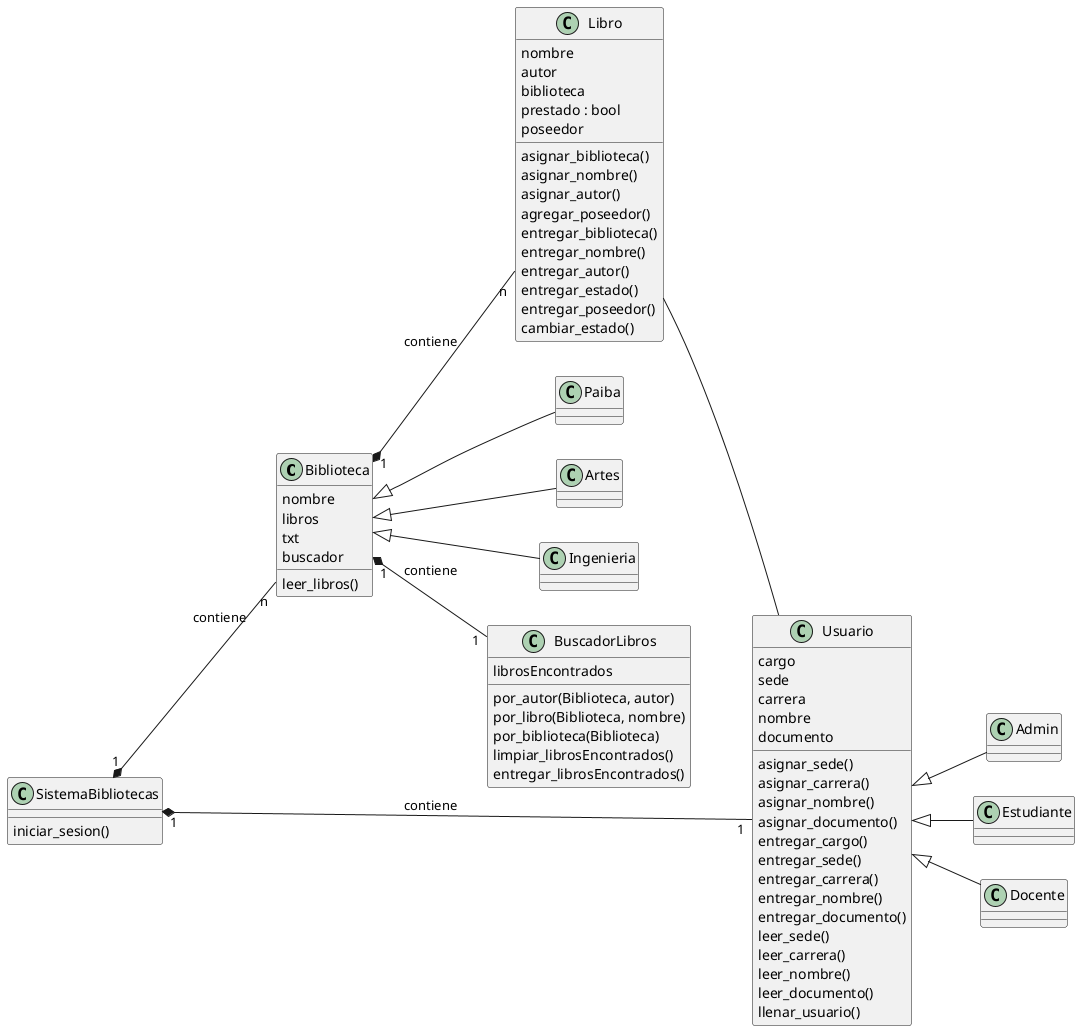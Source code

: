 @startuml
left to right direction
Biblioteca "1" *-- "n" Libro : contiene
Biblioteca <|-- Paiba
Biblioteca <|-- Artes
Biblioteca <|-- Ingenieria
Libro -- Usuario
class Libro{
    nombre
    autor
    biblioteca
    prestado : bool
    poseedor
    asignar_biblioteca()
    asignar_nombre()
    asignar_autor()
    agregar_poseedor()
    entregar_biblioteca()
    entregar_nombre()
    entregar_autor()
    entregar_estado()
    entregar_poseedor()
    cambiar_estado()
}

class Biblioteca{
    nombre
    libros
    txt
    buscador
    leer_libros()
}

Usuario <|-- Admin
Usuario <|-- Estudiante
Usuario <|-- Docente
class Usuario{
    cargo
    sede
    carrera
    nombre
    documento
    asignar_sede()
    asignar_carrera()
    asignar_nombre()
    asignar_documento()
    entregar_cargo()
    entregar_sede()
    entregar_carrera()
    entregar_nombre()
    entregar_documento()
    leer_sede()
    leer_carrera()
    leer_nombre()
    leer_documento()
    llenar_usuario()
}

Biblioteca "1" *-- "1" BuscadorLibros:contiene
SistemaBibliotecas "1" *-- "1" Usuario:contiene
SistemaBibliotecas "1" *-- "n" Biblioteca:contiene
class BuscadorLibros{
    librosEncontrados
    por_autor(Biblioteca, autor)
    por_libro(Biblioteca, nombre)
    por_biblioteca(Biblioteca)
    limpiar_librosEncontrados()
    entregar_librosEncontrados()
}

class SistemaBibliotecas{
    iniciar_sesion()
    
}
@enduml